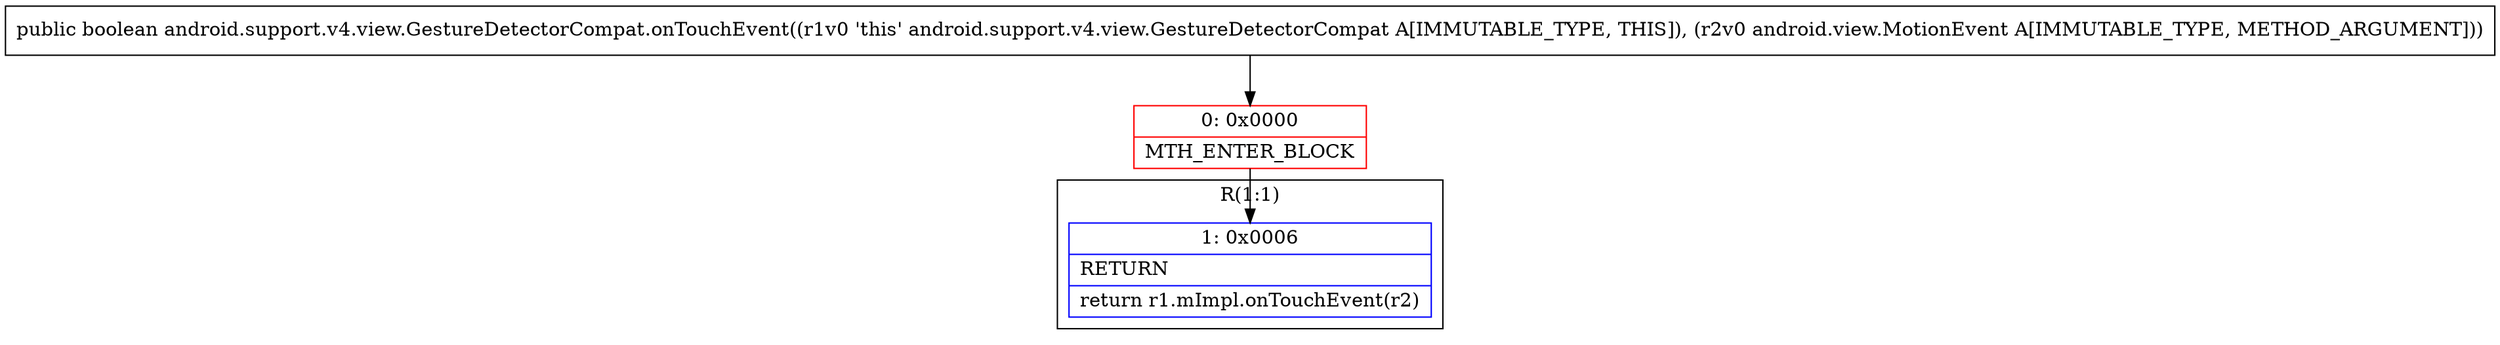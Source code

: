 digraph "CFG forandroid.support.v4.view.GestureDetectorCompat.onTouchEvent(Landroid\/view\/MotionEvent;)Z" {
subgraph cluster_Region_1683671434 {
label = "R(1:1)";
node [shape=record,color=blue];
Node_1 [shape=record,label="{1\:\ 0x0006|RETURN\l|return r1.mImpl.onTouchEvent(r2)\l}"];
}
Node_0 [shape=record,color=red,label="{0\:\ 0x0000|MTH_ENTER_BLOCK\l}"];
MethodNode[shape=record,label="{public boolean android.support.v4.view.GestureDetectorCompat.onTouchEvent((r1v0 'this' android.support.v4.view.GestureDetectorCompat A[IMMUTABLE_TYPE, THIS]), (r2v0 android.view.MotionEvent A[IMMUTABLE_TYPE, METHOD_ARGUMENT])) }"];
MethodNode -> Node_0;
Node_0 -> Node_1;
}

